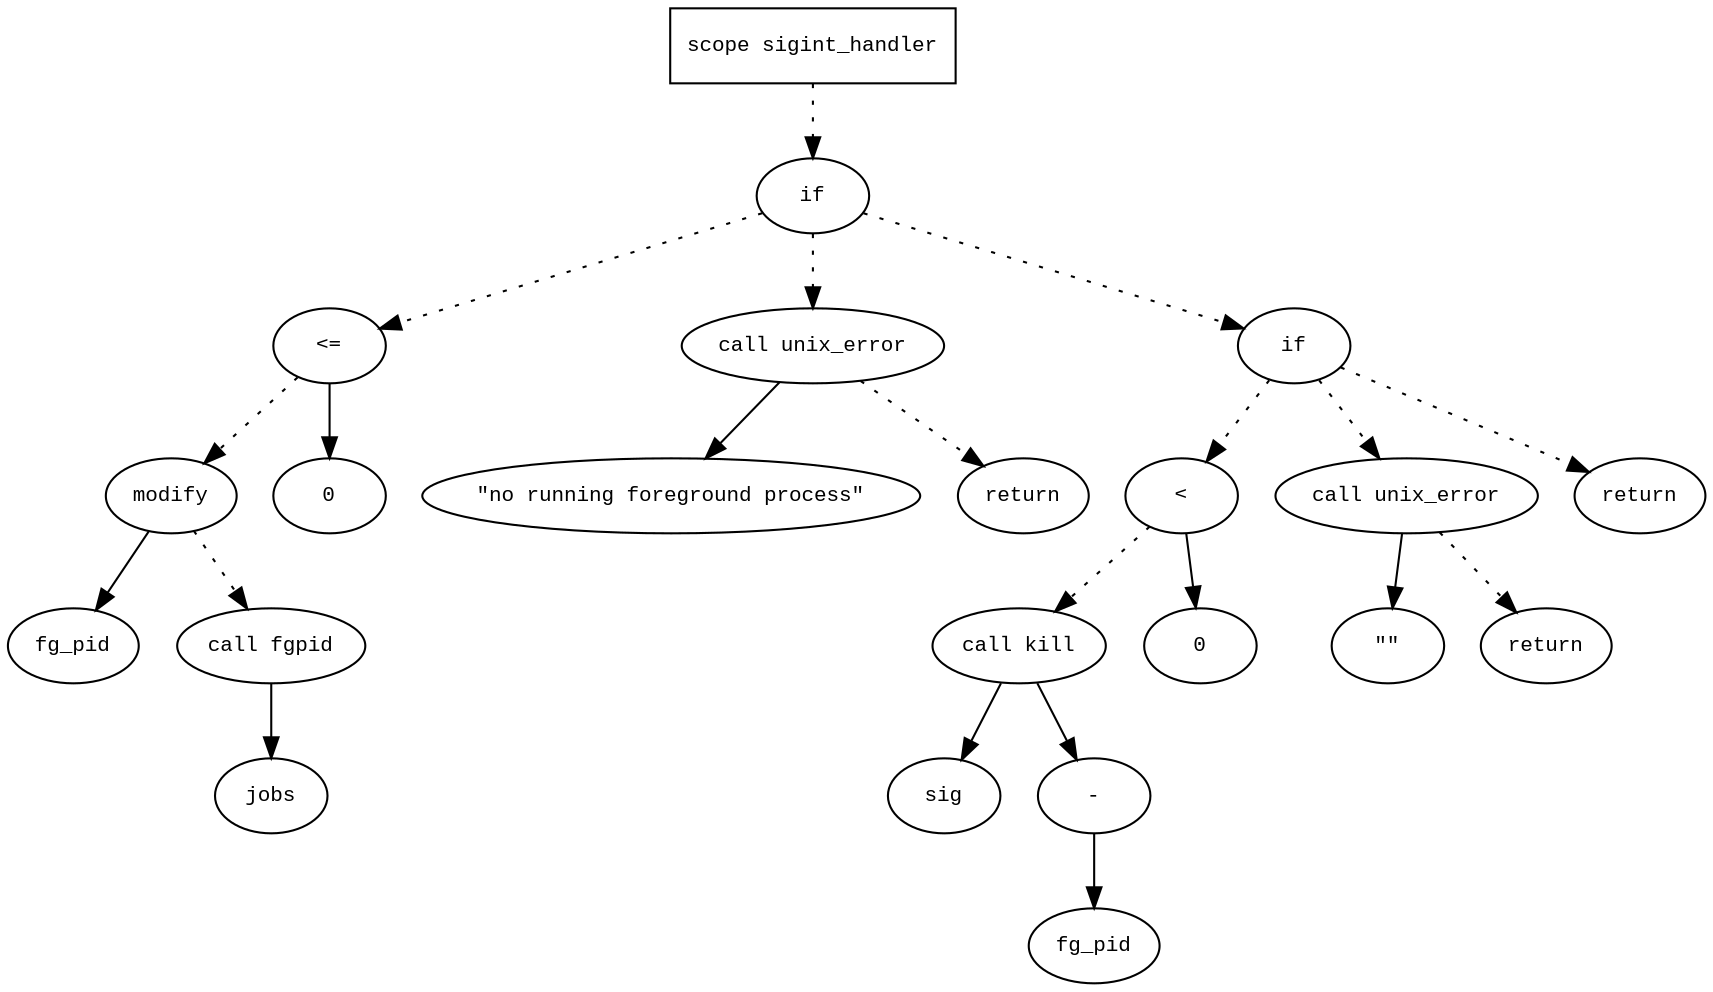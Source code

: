 digraph AST {
  graph [fontname="Times New Roman",fontsize=10];
  node  [fontname="Courier New",fontsize=10];
  edge  [fontname="Times New Roman",fontsize=10];

  node1 [label="scope sigint_handler",shape=box];
  node2 [label="if",shape=ellipse];
  node1 -> node2 [style=dotted];
  node3 [label="<=",shape=ellipse];
  node4 [label="modify",shape=ellipse];
  node5 [label="fg_pid",shape=ellipse];
  node4 -> node5;
  node6 [label="call fgpid",shape=ellipse];
  node7 [label="jobs",shape=ellipse];
  node6 -> node7;
  node4 -> node6 [style=dotted];
  node3 -> node4 [style=dotted];
  node8 [label="0",shape=ellipse];
  node3 -> node8;
  node2 -> node3 [style=dotted];
  node9 [label="call unix_error",shape=ellipse];
  node10 [label="\"no running foreground process\"",shape=ellipse];
  node9 -> node10;
  node2 -> node9 [style=dotted];
  node11 [label="return",shape=ellipse];
  node9 -> node11 [style=dotted];
  node12 [label="if",shape=ellipse];
  node2 -> node12 [style=dotted];
  node13 [label="<",shape=ellipse];
  node14 [label="call kill",shape=ellipse];
  node15 [label="sig",shape=ellipse];
  node14 -> node15;
  node16 [label="-",shape=ellipse];
  node17 [label="fg_pid",shape=ellipse];
  node16 -> node17;
  node14 -> node16;
  node13 -> node14 [style=dotted];
  node18 [label="0",shape=ellipse];
  node13 -> node18;
  node12 -> node13 [style=dotted];
  node19 [label="call unix_error",shape=ellipse];
  node20 [label="\"\"",shape=ellipse];
  node19 -> node20;
  node12 -> node19 [style=dotted];
  node21 [label="return",shape=ellipse];
  node19 -> node21 [style=dotted];
  node22 [label="return",shape=ellipse];
  node12 -> node22 [style=dotted];
} 
